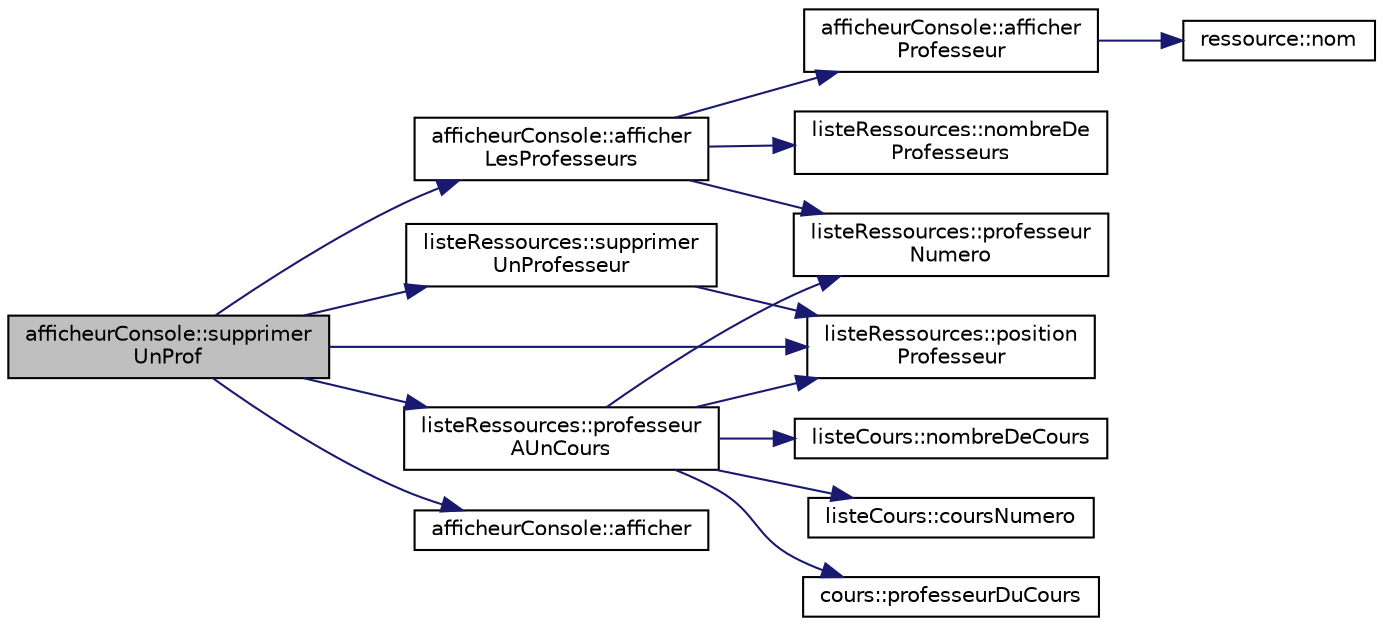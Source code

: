digraph "afficheurConsole::supprimerUnProf"
{
  edge [fontname="Helvetica",fontsize="10",labelfontname="Helvetica",labelfontsize="10"];
  node [fontname="Helvetica",fontsize="10",shape=record];
  rankdir="LR";
  Node415 [label="afficheurConsole::supprimer\lUnProf",height=0.2,width=0.4,color="black", fillcolor="grey75", style="filled", fontcolor="black"];
  Node415 -> Node416 [color="midnightblue",fontsize="10",style="solid",fontname="Helvetica"];
  Node416 [label="afficheurConsole::afficher\lLesProfesseurs",height=0.2,width=0.4,color="black", fillcolor="white", style="filled",URL="$classafficheur_console.html#a800c6da422bccdf2fdcaadcdafe4bbd6",tooltip="Renvoie dans ost les professeurs de la liste de ressources. "];
  Node416 -> Node417 [color="midnightblue",fontsize="10",style="solid",fontname="Helvetica"];
  Node417 [label="listeRessources::nombreDe\lProfesseurs",height=0.2,width=0.4,color="black", fillcolor="white", style="filled",URL="$classliste_ressources.html#a9b496a36a9651347734d7895397dde00",tooltip="Renvoie le nombre de professeurs. "];
  Node416 -> Node418 [color="midnightblue",fontsize="10",style="solid",fontname="Helvetica"];
  Node418 [label="afficheurConsole::afficher\lProfesseur",height=0.2,width=0.4,color="black", fillcolor="white", style="filled",URL="$classafficheur_console.html#afbb988d4ec6d7ebad225f3353fb3045f",tooltip="Renvoie dans ost le nom du professeur du professeur p. "];
  Node418 -> Node419 [color="midnightblue",fontsize="10",style="solid",fontname="Helvetica"];
  Node419 [label="ressource::nom",height=0.2,width=0.4,color="black", fillcolor="white", style="filled",URL="$classressource.html#aff712b6d732b3f4091dd29f4349aba85",tooltip="Renvoie le nom de la ressource. "];
  Node416 -> Node420 [color="midnightblue",fontsize="10",style="solid",fontname="Helvetica"];
  Node420 [label="listeRessources::professeur\lNumero",height=0.2,width=0.4,color="black", fillcolor="white", style="filled",URL="$classliste_ressources.html#af6a22c9c36348e23b1bac9682e280d54",tooltip="Renvoie le professeur dont le numero est entre en parametre. "];
  Node415 -> Node421 [color="midnightblue",fontsize="10",style="solid",fontname="Helvetica"];
  Node421 [label="afficheurConsole::afficher",height=0.2,width=0.4,color="black", fillcolor="white", style="filled",URL="$classafficheur_console.html#a6b77fbeb61624d075a0b352c9ca27792"];
  Node415 -> Node422 [color="midnightblue",fontsize="10",style="solid",fontname="Helvetica"];
  Node422 [label="listeRessources::position\lProfesseur",height=0.2,width=0.4,color="black", fillcolor="white", style="filled",URL="$classliste_ressources.html#a1d7b514a5f879849283a5326bd102d9c",tooltip="Renvoie la position du professeur dont le nom est entre en parametre. "];
  Node415 -> Node423 [color="midnightblue",fontsize="10",style="solid",fontname="Helvetica"];
  Node423 [label="listeRessources::professeur\lAUnCours",height=0.2,width=0.4,color="black", fillcolor="white", style="filled",URL="$classliste_ressources.html#a9500ccbddb1b0a65fbc2819dcfba3fb4",tooltip="verifies si le professeur a un cours prevu "];
  Node423 -> Node424 [color="midnightblue",fontsize="10",style="solid",fontname="Helvetica"];
  Node424 [label="listeCours::nombreDeCours",height=0.2,width=0.4,color="black", fillcolor="white", style="filled",URL="$classliste_cours.html#a34b859c2380770eb560c0a6dcf01cc81",tooltip="Renvoie le nombre de cours. "];
  Node423 -> Node425 [color="midnightblue",fontsize="10",style="solid",fontname="Helvetica"];
  Node425 [label="listeCours::coursNumero",height=0.2,width=0.4,color="black", fillcolor="white", style="filled",URL="$classliste_cours.html#ac00615f15632669bf44424e960c95edd",tooltip="Renvoie le cours dont le numero correspond a l&#39;entier entre en parametre. "];
  Node423 -> Node426 [color="midnightblue",fontsize="10",style="solid",fontname="Helvetica"];
  Node426 [label="cours::professeurDuCours",height=0.2,width=0.4,color="black", fillcolor="white", style="filled",URL="$classcours.html#a84b7b5ac9221a3edcaf142c8b28152cb",tooltip="Renvoie le professeur lie a un cours. "];
  Node423 -> Node420 [color="midnightblue",fontsize="10",style="solid",fontname="Helvetica"];
  Node423 -> Node422 [color="midnightblue",fontsize="10",style="solid",fontname="Helvetica"];
  Node415 -> Node427 [color="midnightblue",fontsize="10",style="solid",fontname="Helvetica"];
  Node427 [label="listeRessources::supprimer\lUnProfesseur",height=0.2,width=0.4,color="black", fillcolor="white", style="filled",URL="$classliste_ressources.html#acf367bf8942e1578db883d066f1e0cf3",tooltip="supprimes un professeur "];
  Node427 -> Node422 [color="midnightblue",fontsize="10",style="solid",fontname="Helvetica"];
}
